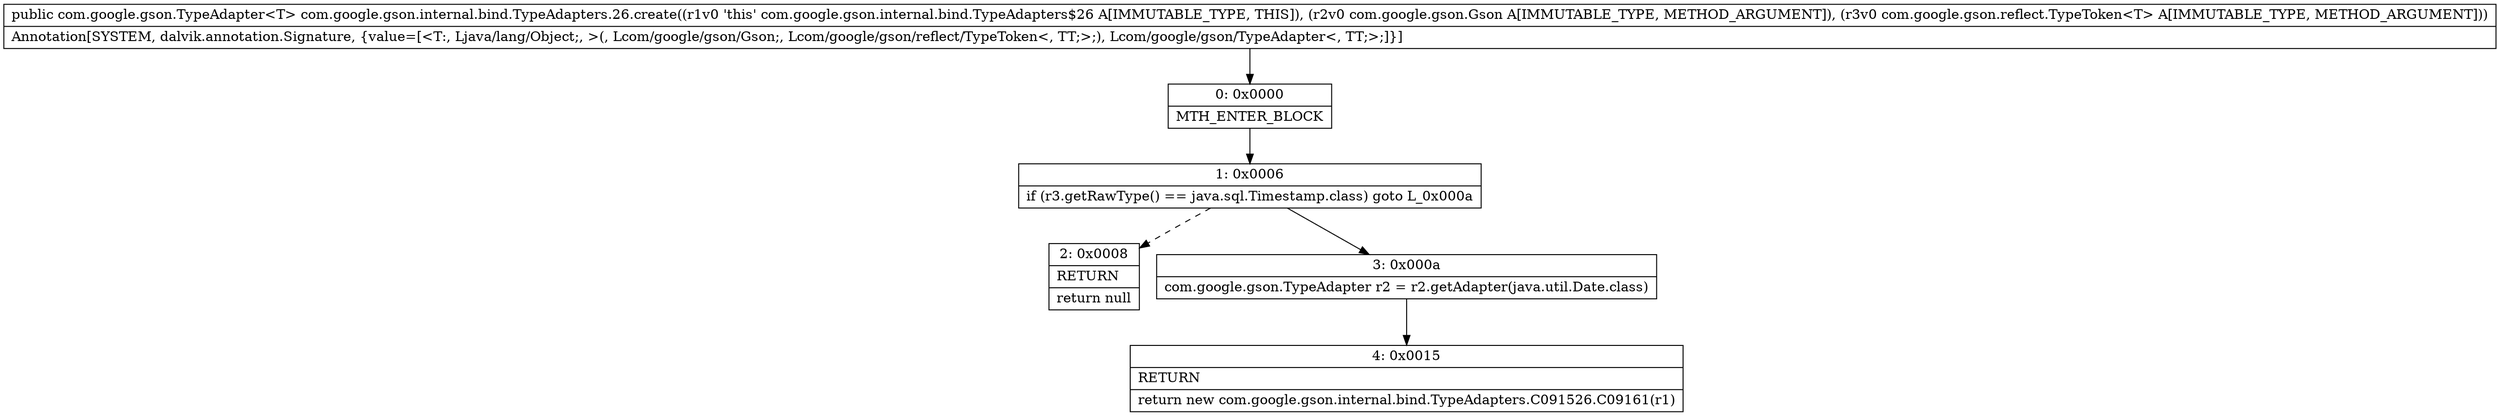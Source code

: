 digraph "CFG forcom.google.gson.internal.bind.TypeAdapters.26.create(Lcom\/google\/gson\/Gson;Lcom\/google\/gson\/reflect\/TypeToken;)Lcom\/google\/gson\/TypeAdapter;" {
Node_0 [shape=record,label="{0\:\ 0x0000|MTH_ENTER_BLOCK\l}"];
Node_1 [shape=record,label="{1\:\ 0x0006|if (r3.getRawType() == java.sql.Timestamp.class) goto L_0x000a\l}"];
Node_2 [shape=record,label="{2\:\ 0x0008|RETURN\l|return null\l}"];
Node_3 [shape=record,label="{3\:\ 0x000a|com.google.gson.TypeAdapter r2 = r2.getAdapter(java.util.Date.class)\l}"];
Node_4 [shape=record,label="{4\:\ 0x0015|RETURN\l|return new com.google.gson.internal.bind.TypeAdapters.C091526.C09161(r1)\l}"];
MethodNode[shape=record,label="{public com.google.gson.TypeAdapter\<T\> com.google.gson.internal.bind.TypeAdapters.26.create((r1v0 'this' com.google.gson.internal.bind.TypeAdapters$26 A[IMMUTABLE_TYPE, THIS]), (r2v0 com.google.gson.Gson A[IMMUTABLE_TYPE, METHOD_ARGUMENT]), (r3v0 com.google.gson.reflect.TypeToken\<T\> A[IMMUTABLE_TYPE, METHOD_ARGUMENT]))  | Annotation[SYSTEM, dalvik.annotation.Signature, \{value=[\<T:, Ljava\/lang\/Object;, \>(, Lcom\/google\/gson\/Gson;, Lcom\/google\/gson\/reflect\/TypeToken\<, TT;\>;), Lcom\/google\/gson\/TypeAdapter\<, TT;\>;]\}]\l}"];
MethodNode -> Node_0;
Node_0 -> Node_1;
Node_1 -> Node_2[style=dashed];
Node_1 -> Node_3;
Node_3 -> Node_4;
}

